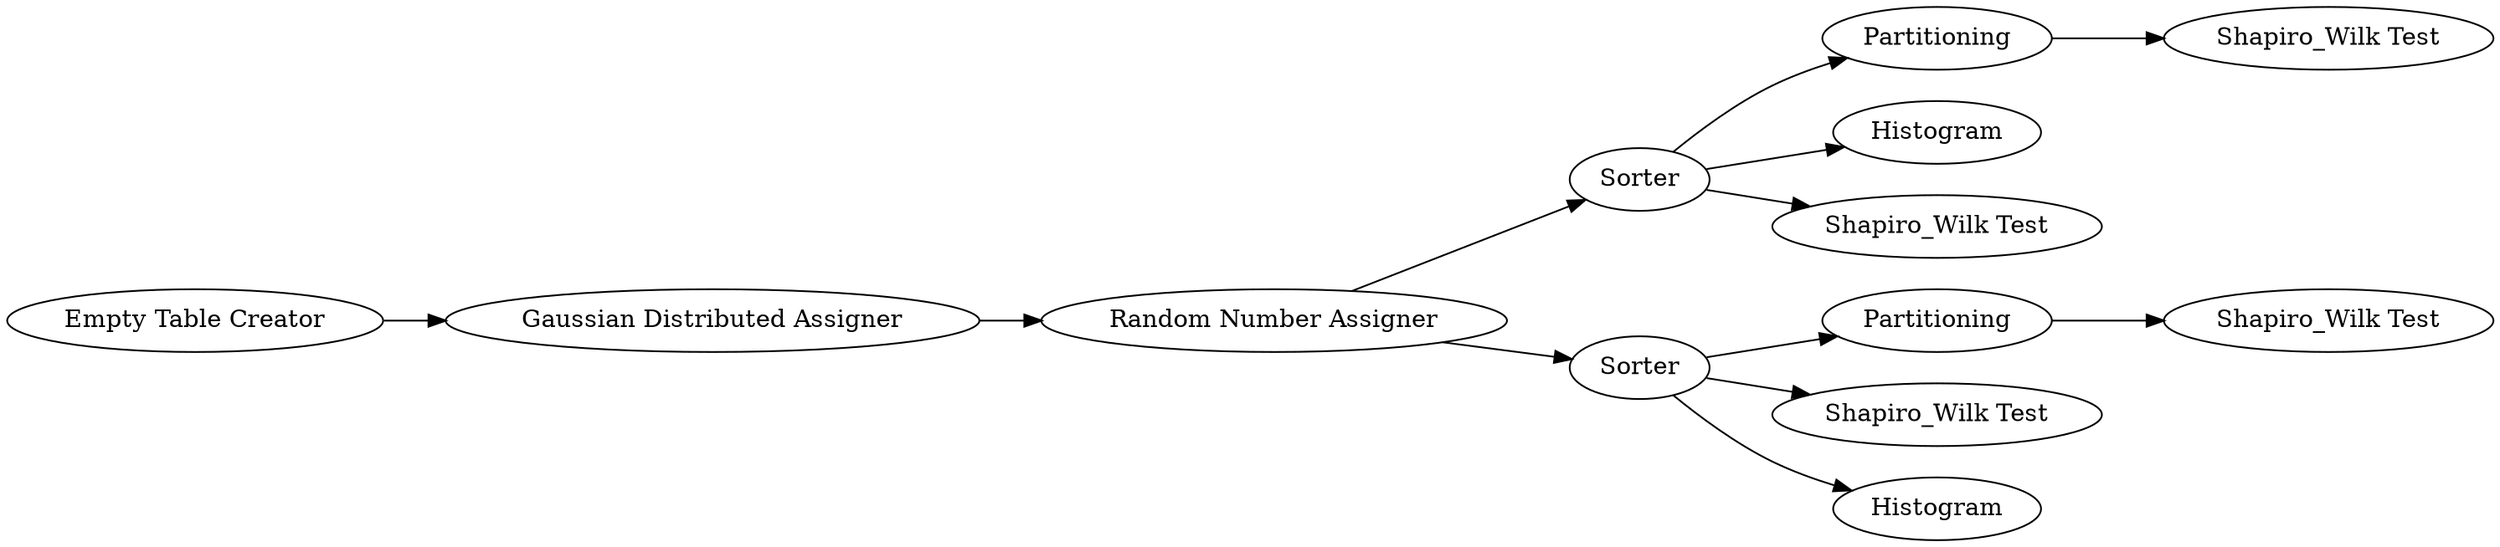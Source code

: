 digraph {
	"471389779944142800_13" [label=Partitioning]
	"471389779944142800_19" [label=Sorter]
	"471389779944142800_11" [label=Partitioning]
	"471389779944142800_7" [label=Sorter]
	"471389779944142800_10" [label="Shapiro_Wilk Test"]
	"471389779944142800_12" [label="Shapiro_Wilk Test"]
	"471389779944142800_14" [label="Shapiro_Wilk Test"]
	"471389779944142800_5" [label=Histogram]
	"471389779944142800_9" [label="Shapiro_Wilk Test"]
	"471389779944142800_6" [label="Random Number Assigner"]
	"471389779944142800_8" [label=Histogram]
	"471389779944142800_1" [label="Empty Table Creator"]
	"471389779944142800_2" [label="Gaussian Distributed Assigner"]
	"471389779944142800_7" -> "471389779944142800_13"
	"471389779944142800_19" -> "471389779944142800_11"
	"471389779944142800_1" -> "471389779944142800_2"
	"471389779944142800_13" -> "471389779944142800_14"
	"471389779944142800_7" -> "471389779944142800_10"
	"471389779944142800_2" -> "471389779944142800_6"
	"471389779944142800_19" -> "471389779944142800_5"
	"471389779944142800_7" -> "471389779944142800_8"
	"471389779944142800_19" -> "471389779944142800_9"
	"471389779944142800_6" -> "471389779944142800_7"
	"471389779944142800_11" -> "471389779944142800_12"
	"471389779944142800_6" -> "471389779944142800_19"
	rankdir=LR
}
